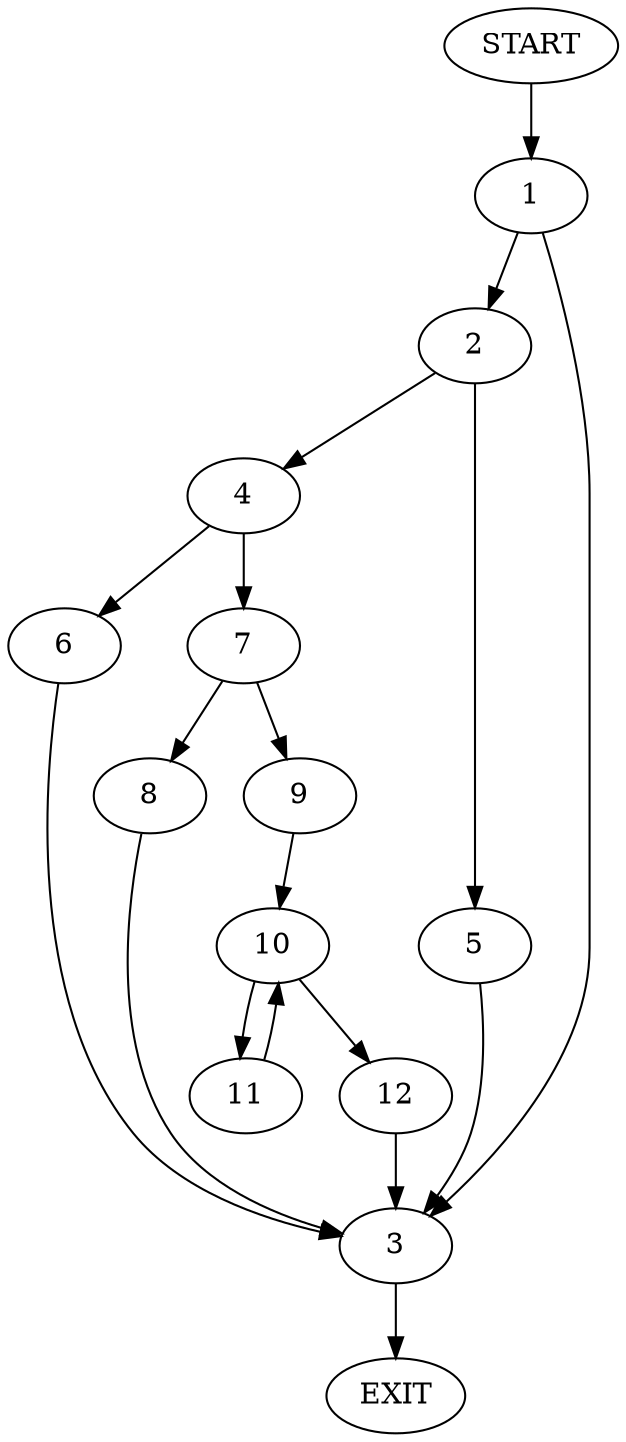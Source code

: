 digraph {
0 [label="START"]
13 [label="EXIT"]
0 -> 1
1 -> 2
1 -> 3
2 -> 4
2 -> 5
3 -> 13
5 -> 3
4 -> 6
4 -> 7
6 -> 3
7 -> 8
7 -> 9
9 -> 10
8 -> 3
10 -> 11
10 -> 12
12 -> 3
11 -> 10
}
